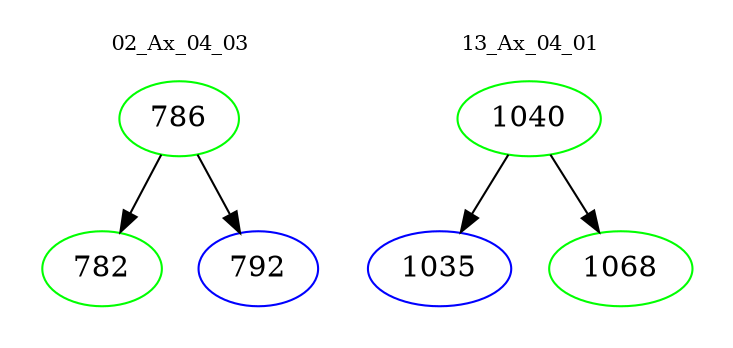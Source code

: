 digraph{
subgraph cluster_0 {
color = white
label = "02_Ax_04_03";
fontsize=10;
T0_786 [label="786", color="green"]
T0_786 -> T0_782 [color="black"]
T0_782 [label="782", color="green"]
T0_786 -> T0_792 [color="black"]
T0_792 [label="792", color="blue"]
}
subgraph cluster_1 {
color = white
label = "13_Ax_04_01";
fontsize=10;
T1_1040 [label="1040", color="green"]
T1_1040 -> T1_1035 [color="black"]
T1_1035 [label="1035", color="blue"]
T1_1040 -> T1_1068 [color="black"]
T1_1068 [label="1068", color="green"]
}
}
